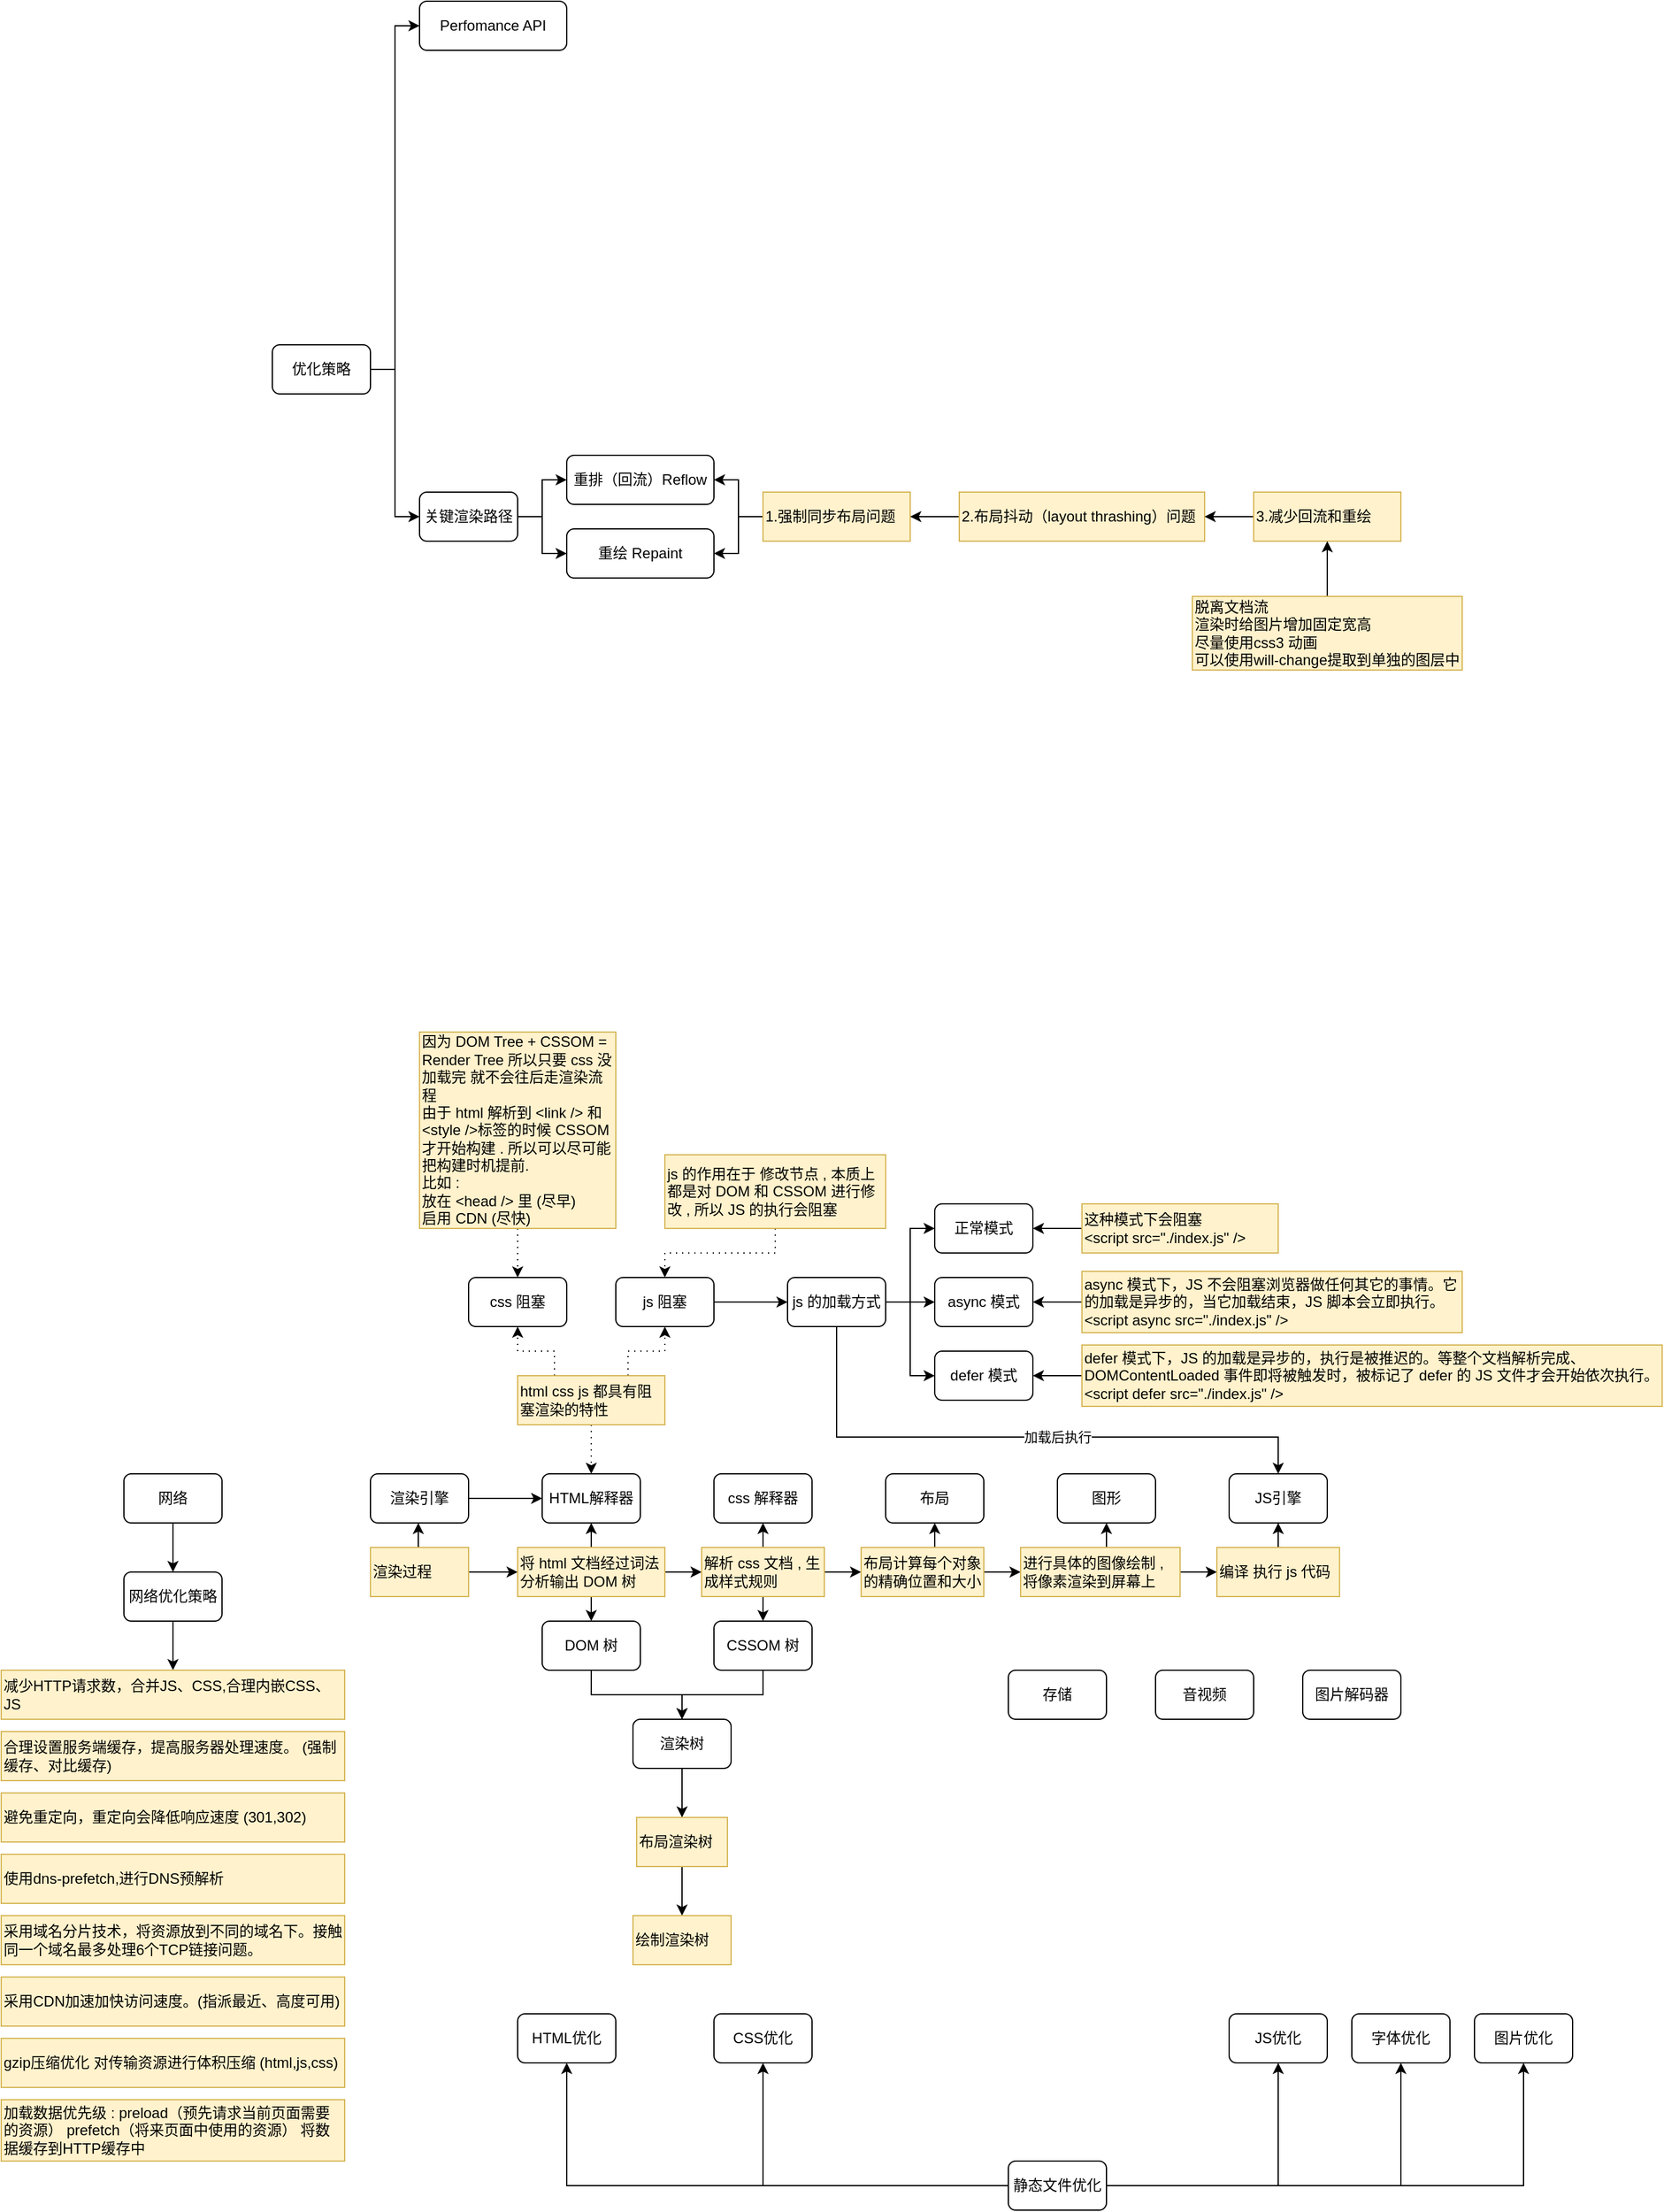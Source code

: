 <mxfile version="24.4.13" type="github">
  <diagram name="第 1 页" id="fa3JzIOEpzAEIbz7c-mS">
    <mxGraphModel dx="2048" dy="725" grid="1" gridSize="10" guides="1" tooltips="1" connect="1" arrows="1" fold="1" page="1" pageScale="1" pageWidth="827" pageHeight="1169" math="0" shadow="0">
      <root>
        <mxCell id="0" />
        <mxCell id="1" parent="0" />
        <mxCell id="NSkligS_rQyxowmOvO4k-1" value="Perfomance API" style="rounded=1;whiteSpace=wrap;html=1;" parent="1" vertex="1">
          <mxGeometry x="160" y="40" width="120" height="40" as="geometry" />
        </mxCell>
        <mxCell id="NSkligS_rQyxowmOvO4k-12" style="edgeStyle=orthogonalEdgeStyle;rounded=0;orthogonalLoop=1;jettySize=auto;html=1;exitX=1;exitY=0.5;exitDx=0;exitDy=0;entryX=0;entryY=0.5;entryDx=0;entryDy=0;" parent="1" source="NSkligS_rQyxowmOvO4k-2" target="NSkligS_rQyxowmOvO4k-1" edge="1">
          <mxGeometry relative="1" as="geometry" />
        </mxCell>
        <mxCell id="NSkligS_rQyxowmOvO4k-14" style="edgeStyle=orthogonalEdgeStyle;rounded=0;orthogonalLoop=1;jettySize=auto;html=1;exitX=1;exitY=0.5;exitDx=0;exitDy=0;entryX=0;entryY=0.5;entryDx=0;entryDy=0;" parent="1" source="NSkligS_rQyxowmOvO4k-2" target="NSkligS_rQyxowmOvO4k-5" edge="1">
          <mxGeometry relative="1" as="geometry" />
        </mxCell>
        <mxCell id="NSkligS_rQyxowmOvO4k-2" value="优化策略" style="rounded=1;whiteSpace=wrap;html=1;" parent="1" vertex="1">
          <mxGeometry x="40" y="320" width="80" height="40" as="geometry" />
        </mxCell>
        <mxCell id="MznTz92uBUtgQGI_7qWU-5" style="edgeStyle=orthogonalEdgeStyle;rounded=0;orthogonalLoop=1;jettySize=auto;html=1;exitX=0.5;exitY=1;exitDx=0;exitDy=0;entryX=0.5;entryY=0;entryDx=0;entryDy=0;" edge="1" parent="1" source="NSkligS_rQyxowmOvO4k-3" target="NSkligS_rQyxowmOvO4k-21">
          <mxGeometry relative="1" as="geometry" />
        </mxCell>
        <mxCell id="NSkligS_rQyxowmOvO4k-3" value="网络优化策略" style="rounded=1;whiteSpace=wrap;html=1;" parent="1" vertex="1">
          <mxGeometry x="-81" y="1320" width="80" height="40" as="geometry" />
        </mxCell>
        <mxCell id="NSkligS_rQyxowmOvO4k-31" style="edgeStyle=orthogonalEdgeStyle;rounded=0;orthogonalLoop=1;jettySize=auto;html=1;exitX=1;exitY=0.5;exitDx=0;exitDy=0;entryX=0;entryY=0.5;entryDx=0;entryDy=0;" parent="1" source="NSkligS_rQyxowmOvO4k-5" target="NSkligS_rQyxowmOvO4k-29" edge="1">
          <mxGeometry relative="1" as="geometry" />
        </mxCell>
        <mxCell id="NSkligS_rQyxowmOvO4k-33" style="edgeStyle=orthogonalEdgeStyle;rounded=0;orthogonalLoop=1;jettySize=auto;html=1;exitX=1;exitY=0.5;exitDx=0;exitDy=0;entryX=0;entryY=0.5;entryDx=0;entryDy=0;" parent="1" source="NSkligS_rQyxowmOvO4k-5" target="NSkligS_rQyxowmOvO4k-30" edge="1">
          <mxGeometry relative="1" as="geometry" />
        </mxCell>
        <mxCell id="NSkligS_rQyxowmOvO4k-5" value="关键渲染路径" style="rounded=1;whiteSpace=wrap;html=1;" parent="1" vertex="1">
          <mxGeometry x="160" y="440" width="80" height="40" as="geometry" />
        </mxCell>
        <mxCell id="MznTz92uBUtgQGI_7qWU-7" style="edgeStyle=orthogonalEdgeStyle;rounded=0;orthogonalLoop=1;jettySize=auto;html=1;exitX=0;exitY=0.5;exitDx=0;exitDy=0;entryX=0.5;entryY=1;entryDx=0;entryDy=0;" edge="1" parent="1" source="NSkligS_rQyxowmOvO4k-6" target="NSkligS_rQyxowmOvO4k-8">
          <mxGeometry relative="1" as="geometry" />
        </mxCell>
        <mxCell id="MznTz92uBUtgQGI_7qWU-8" style="edgeStyle=orthogonalEdgeStyle;rounded=0;orthogonalLoop=1;jettySize=auto;html=1;exitX=0;exitY=0.5;exitDx=0;exitDy=0;entryX=0.5;entryY=1;entryDx=0;entryDy=0;" edge="1" parent="1" source="NSkligS_rQyxowmOvO4k-6" target="NSkligS_rQyxowmOvO4k-9">
          <mxGeometry relative="1" as="geometry" />
        </mxCell>
        <mxCell id="MznTz92uBUtgQGI_7qWU-9" style="edgeStyle=orthogonalEdgeStyle;rounded=0;orthogonalLoop=1;jettySize=auto;html=1;exitX=1;exitY=0.5;exitDx=0;exitDy=0;entryX=0.5;entryY=1;entryDx=0;entryDy=0;" edge="1" parent="1" source="NSkligS_rQyxowmOvO4k-6" target="NSkligS_rQyxowmOvO4k-10">
          <mxGeometry relative="1" as="geometry" />
        </mxCell>
        <mxCell id="MznTz92uBUtgQGI_7qWU-10" style="edgeStyle=orthogonalEdgeStyle;rounded=0;orthogonalLoop=1;jettySize=auto;html=1;exitX=1;exitY=0.5;exitDx=0;exitDy=0;entryX=0.5;entryY=1;entryDx=0;entryDy=0;" edge="1" parent="1" source="NSkligS_rQyxowmOvO4k-6" target="NSkligS_rQyxowmOvO4k-11">
          <mxGeometry relative="1" as="geometry" />
        </mxCell>
        <mxCell id="MznTz92uBUtgQGI_7qWU-11" style="edgeStyle=orthogonalEdgeStyle;rounded=0;orthogonalLoop=1;jettySize=auto;html=1;exitX=1;exitY=0.5;exitDx=0;exitDy=0;entryX=0.5;entryY=1;entryDx=0;entryDy=0;" edge="1" parent="1" source="NSkligS_rQyxowmOvO4k-6" target="NSkligS_rQyxowmOvO4k-7">
          <mxGeometry relative="1" as="geometry" />
        </mxCell>
        <mxCell id="NSkligS_rQyxowmOvO4k-6" value="静态文件优化" style="rounded=1;whiteSpace=wrap;html=1;" parent="1" vertex="1">
          <mxGeometry x="640" y="1800" width="80" height="40" as="geometry" />
        </mxCell>
        <mxCell id="NSkligS_rQyxowmOvO4k-7" value="图片优化" style="rounded=1;whiteSpace=wrap;html=1;" parent="1" vertex="1">
          <mxGeometry x="1020" y="1680" width="80" height="40" as="geometry" />
        </mxCell>
        <mxCell id="NSkligS_rQyxowmOvO4k-8" value="HTML优化" style="rounded=1;whiteSpace=wrap;html=1;" parent="1" vertex="1">
          <mxGeometry x="240" y="1680" width="80" height="40" as="geometry" />
        </mxCell>
        <mxCell id="NSkligS_rQyxowmOvO4k-9" value="CSS优化" style="rounded=1;whiteSpace=wrap;html=1;" parent="1" vertex="1">
          <mxGeometry x="400" y="1680" width="80" height="40" as="geometry" />
        </mxCell>
        <mxCell id="NSkligS_rQyxowmOvO4k-10" value="JS优化" style="rounded=1;whiteSpace=wrap;html=1;" parent="1" vertex="1">
          <mxGeometry x="820" y="1680" width="80" height="40" as="geometry" />
        </mxCell>
        <mxCell id="NSkligS_rQyxowmOvO4k-11" value="字体优化" style="rounded=1;whiteSpace=wrap;html=1;" parent="1" vertex="1">
          <mxGeometry x="920" y="1680" width="80" height="40" as="geometry" />
        </mxCell>
        <mxCell id="NSkligS_rQyxowmOvO4k-21" value="减少HTTP请求数，合并JS、CSS,合理内嵌CSS、JS" style="text;html=1;align=left;verticalAlign=middle;whiteSpace=wrap;rounded=0;fillColor=#fff2cc;strokeColor=#d6b656;" parent="1" vertex="1">
          <mxGeometry x="-181" y="1400" width="280" height="40" as="geometry" />
        </mxCell>
        <mxCell id="NSkligS_rQyxowmOvO4k-22" value="合理设置服务端缓存，提高服务器处理速度。 (强制缓存、对比缓存)" style="text;html=1;align=left;verticalAlign=middle;whiteSpace=wrap;rounded=0;fillColor=#fff2cc;strokeColor=#d6b656;" parent="1" vertex="1">
          <mxGeometry x="-181" y="1450" width="280" height="40" as="geometry" />
        </mxCell>
        <mxCell id="NSkligS_rQyxowmOvO4k-23" value="避免重定向，重定向会降低响应速度 (301,302)" style="text;html=1;align=left;verticalAlign=middle;whiteSpace=wrap;rounded=0;fillColor=#fff2cc;strokeColor=#d6b656;" parent="1" vertex="1">
          <mxGeometry x="-181" y="1500" width="280" height="40" as="geometry" />
        </mxCell>
        <mxCell id="NSkligS_rQyxowmOvO4k-24" value="使用dns-prefetch,进行DNS预解析" style="text;html=1;align=left;verticalAlign=middle;whiteSpace=wrap;rounded=0;fillColor=#fff2cc;strokeColor=#d6b656;" parent="1" vertex="1">
          <mxGeometry x="-181" y="1550" width="280" height="40" as="geometry" />
        </mxCell>
        <mxCell id="NSkligS_rQyxowmOvO4k-25" value="采用域名分片技术，将资源放到不同的域名下。接触同一个域名最多处理6个TCP链接问题。" style="text;html=1;align=left;verticalAlign=middle;whiteSpace=wrap;rounded=0;fillColor=#fff2cc;strokeColor=#d6b656;" parent="1" vertex="1">
          <mxGeometry x="-181" y="1600" width="280" height="40" as="geometry" />
        </mxCell>
        <mxCell id="NSkligS_rQyxowmOvO4k-26" value="采用CDN加速加快访问速度。(指派最近、高度可用)" style="text;html=1;align=left;verticalAlign=middle;whiteSpace=wrap;rounded=0;fillColor=#fff2cc;strokeColor=#d6b656;" parent="1" vertex="1">
          <mxGeometry x="-181" y="1650" width="280" height="40" as="geometry" />
        </mxCell>
        <mxCell id="NSkligS_rQyxowmOvO4k-27" value="gzip压缩优化 对传输资源进行体积压缩 (html,js,css)" style="text;html=1;align=left;verticalAlign=middle;whiteSpace=wrap;rounded=0;fillColor=#fff2cc;strokeColor=#d6b656;" parent="1" vertex="1">
          <mxGeometry x="-181" y="1700" width="280" height="40" as="geometry" />
        </mxCell>
        <mxCell id="NSkligS_rQyxowmOvO4k-28" value="加载数据优先级 : preload（预先请求当前页面需要的资源） prefetch（将来页面中使用的资源） 将数据缓存到HTTP缓存中" style="text;html=1;align=left;verticalAlign=middle;whiteSpace=wrap;rounded=0;fillColor=#fff2cc;strokeColor=#d6b656;" parent="1" vertex="1">
          <mxGeometry x="-181" y="1750" width="280" height="50" as="geometry" />
        </mxCell>
        <mxCell id="NSkligS_rQyxowmOvO4k-29" value="重排（回流）Reflow" style="rounded=1;whiteSpace=wrap;html=1;" parent="1" vertex="1">
          <mxGeometry x="280" y="410" width="120" height="40" as="geometry" />
        </mxCell>
        <mxCell id="NSkligS_rQyxowmOvO4k-30" value="重绘 Repaint" style="rounded=1;whiteSpace=wrap;html=1;" parent="1" vertex="1">
          <mxGeometry x="280" y="470" width="120" height="40" as="geometry" />
        </mxCell>
        <mxCell id="NSkligS_rQyxowmOvO4k-37" style="edgeStyle=orthogonalEdgeStyle;rounded=0;orthogonalLoop=1;jettySize=auto;html=1;exitX=0;exitY=0.5;exitDx=0;exitDy=0;" parent="1" source="NSkligS_rQyxowmOvO4k-34" target="NSkligS_rQyxowmOvO4k-29" edge="1">
          <mxGeometry relative="1" as="geometry" />
        </mxCell>
        <mxCell id="NSkligS_rQyxowmOvO4k-40" style="edgeStyle=orthogonalEdgeStyle;rounded=0;orthogonalLoop=1;jettySize=auto;html=1;exitX=0;exitY=0.5;exitDx=0;exitDy=0;entryX=1;entryY=0.5;entryDx=0;entryDy=0;" parent="1" source="NSkligS_rQyxowmOvO4k-34" target="NSkligS_rQyxowmOvO4k-30" edge="1">
          <mxGeometry relative="1" as="geometry" />
        </mxCell>
        <mxCell id="NSkligS_rQyxowmOvO4k-34" value="1.强制同步布局问题" style="text;html=1;align=left;verticalAlign=middle;whiteSpace=wrap;rounded=0;fillColor=#fff2cc;strokeColor=#d6b656;" parent="1" vertex="1">
          <mxGeometry x="440" y="440" width="120" height="40" as="geometry" />
        </mxCell>
        <mxCell id="NSkligS_rQyxowmOvO4k-38" style="edgeStyle=orthogonalEdgeStyle;rounded=0;orthogonalLoop=1;jettySize=auto;html=1;exitX=0;exitY=0.5;exitDx=0;exitDy=0;entryX=1;entryY=0.5;entryDx=0;entryDy=0;" parent="1" source="NSkligS_rQyxowmOvO4k-35" target="NSkligS_rQyxowmOvO4k-34" edge="1">
          <mxGeometry relative="1" as="geometry" />
        </mxCell>
        <mxCell id="NSkligS_rQyxowmOvO4k-35" value="2.布局抖动（layout thrashing）问题" style="text;html=1;align=left;verticalAlign=middle;whiteSpace=wrap;rounded=0;fillColor=#fff2cc;strokeColor=#d6b656;" parent="1" vertex="1">
          <mxGeometry x="600" y="440" width="200" height="40" as="geometry" />
        </mxCell>
        <mxCell id="NSkligS_rQyxowmOvO4k-39" style="edgeStyle=orthogonalEdgeStyle;rounded=0;orthogonalLoop=1;jettySize=auto;html=1;exitX=0;exitY=0.5;exitDx=0;exitDy=0;entryX=1;entryY=0.5;entryDx=0;entryDy=0;" parent="1" source="NSkligS_rQyxowmOvO4k-36" target="NSkligS_rQyxowmOvO4k-35" edge="1">
          <mxGeometry relative="1" as="geometry" />
        </mxCell>
        <mxCell id="NSkligS_rQyxowmOvO4k-36" value="3.减少回流和重绘" style="text;html=1;align=left;verticalAlign=middle;whiteSpace=wrap;rounded=0;fillColor=#fff2cc;strokeColor=#d6b656;" parent="1" vertex="1">
          <mxGeometry x="840" y="440" width="120" height="40" as="geometry" />
        </mxCell>
        <mxCell id="NSkligS_rQyxowmOvO4k-43" style="edgeStyle=orthogonalEdgeStyle;rounded=0;orthogonalLoop=1;jettySize=auto;html=1;exitX=0.5;exitY=0;exitDx=0;exitDy=0;entryX=0.5;entryY=1;entryDx=0;entryDy=0;" parent="1" source="NSkligS_rQyxowmOvO4k-41" target="NSkligS_rQyxowmOvO4k-36" edge="1">
          <mxGeometry relative="1" as="geometry" />
        </mxCell>
        <mxCell id="NSkligS_rQyxowmOvO4k-41" value="&lt;div&gt;脱离文档流&lt;/div&gt;&lt;div&gt;渲染时给图片增加固定宽高&lt;/div&gt;&lt;div&gt;尽量使用css3 动画&lt;/div&gt;&lt;div&gt;可以使用will-change提取到单独的图层中&lt;/div&gt;" style="text;html=1;align=left;verticalAlign=middle;whiteSpace=wrap;rounded=0;fillColor=#fff2cc;strokeColor=#d6b656;" parent="1" vertex="1">
          <mxGeometry x="790" y="525" width="220" height="60" as="geometry" />
        </mxCell>
        <mxCell id="zD0Xw_IBZpKbBdzINucS-46" style="edgeStyle=orthogonalEdgeStyle;rounded=0;orthogonalLoop=1;jettySize=auto;html=1;exitX=1;exitY=0.5;exitDx=0;exitDy=0;entryX=0;entryY=0.5;entryDx=0;entryDy=0;" parent="1" source="zD0Xw_IBZpKbBdzINucS-2" target="zD0Xw_IBZpKbBdzINucS-4" edge="1">
          <mxGeometry relative="1" as="geometry" />
        </mxCell>
        <mxCell id="zD0Xw_IBZpKbBdzINucS-2" value="渲染引擎" style="rounded=1;whiteSpace=wrap;html=1;" parent="1" vertex="1">
          <mxGeometry x="120" y="1240" width="80" height="40" as="geometry" />
        </mxCell>
        <mxCell id="zD0Xw_IBZpKbBdzINucS-3" value="JS引擎" style="rounded=1;whiteSpace=wrap;html=1;" parent="1" vertex="1">
          <mxGeometry x="820" y="1240" width="80" height="40" as="geometry" />
        </mxCell>
        <mxCell id="zD0Xw_IBZpKbBdzINucS-4" value="HTML解释器" style="rounded=1;whiteSpace=wrap;html=1;" parent="1" vertex="1">
          <mxGeometry x="260" y="1240" width="80" height="40" as="geometry" />
        </mxCell>
        <mxCell id="zD0Xw_IBZpKbBdzINucS-11" value="图片解码器" style="rounded=1;whiteSpace=wrap;html=1;" parent="1" vertex="1">
          <mxGeometry x="880" y="1400" width="80" height="40" as="geometry" />
        </mxCell>
        <mxCell id="zD0Xw_IBZpKbBdzINucS-12" value="音视频" style="rounded=1;whiteSpace=wrap;html=1;" parent="1" vertex="1">
          <mxGeometry x="760" y="1400" width="80" height="40" as="geometry" />
        </mxCell>
        <mxCell id="zD0Xw_IBZpKbBdzINucS-13" value="图形" style="rounded=1;whiteSpace=wrap;html=1;" parent="1" vertex="1">
          <mxGeometry x="680" y="1240" width="80" height="40" as="geometry" />
        </mxCell>
        <mxCell id="zD0Xw_IBZpKbBdzINucS-14" value="存储" style="rounded=1;whiteSpace=wrap;html=1;" parent="1" vertex="1">
          <mxGeometry x="640" y="1400" width="80" height="40" as="geometry" />
        </mxCell>
        <mxCell id="MznTz92uBUtgQGI_7qWU-4" style="edgeStyle=orthogonalEdgeStyle;rounded=0;orthogonalLoop=1;jettySize=auto;html=1;exitX=0.5;exitY=1;exitDx=0;exitDy=0;" edge="1" parent="1" source="zD0Xw_IBZpKbBdzINucS-15" target="NSkligS_rQyxowmOvO4k-3">
          <mxGeometry relative="1" as="geometry" />
        </mxCell>
        <mxCell id="zD0Xw_IBZpKbBdzINucS-15" value="网络" style="rounded=1;whiteSpace=wrap;html=1;" parent="1" vertex="1">
          <mxGeometry x="-81" y="1240" width="80" height="40" as="geometry" />
        </mxCell>
        <mxCell id="zD0Xw_IBZpKbBdzINucS-16" value="布局" style="rounded=1;whiteSpace=wrap;html=1;" parent="1" vertex="1">
          <mxGeometry x="540" y="1240" width="80" height="40" as="geometry" />
        </mxCell>
        <mxCell id="zD0Xw_IBZpKbBdzINucS-17" value="css 解释器" style="rounded=1;whiteSpace=wrap;html=1;" parent="1" vertex="1">
          <mxGeometry x="400" y="1240" width="80" height="40" as="geometry" />
        </mxCell>
        <mxCell id="zD0Xw_IBZpKbBdzINucS-23" style="edgeStyle=orthogonalEdgeStyle;rounded=0;orthogonalLoop=1;jettySize=auto;html=1;exitX=0.5;exitY=0;exitDx=0;exitDy=0;" parent="1" edge="1">
          <mxGeometry relative="1" as="geometry">
            <mxPoint x="159" y="1300" as="sourcePoint" />
            <mxPoint x="159" y="1280" as="targetPoint" />
          </mxGeometry>
        </mxCell>
        <mxCell id="zD0Xw_IBZpKbBdzINucS-31" style="edgeStyle=orthogonalEdgeStyle;rounded=0;orthogonalLoop=1;jettySize=auto;html=1;exitX=1;exitY=0.5;exitDx=0;exitDy=0;entryX=0;entryY=0.5;entryDx=0;entryDy=0;" parent="1" source="zD0Xw_IBZpKbBdzINucS-22" target="zD0Xw_IBZpKbBdzINucS-24" edge="1">
          <mxGeometry relative="1" as="geometry" />
        </mxCell>
        <mxCell id="zD0Xw_IBZpKbBdzINucS-22" value="渲染过程" style="text;html=1;align=left;verticalAlign=middle;whiteSpace=wrap;rounded=0;fillColor=#fff2cc;strokeColor=#d6b656;" parent="1" vertex="1">
          <mxGeometry x="120" y="1300" width="80" height="40" as="geometry" />
        </mxCell>
        <mxCell id="zD0Xw_IBZpKbBdzINucS-33" style="edgeStyle=orthogonalEdgeStyle;rounded=0;orthogonalLoop=1;jettySize=auto;html=1;exitX=1;exitY=0.5;exitDx=0;exitDy=0;entryX=0;entryY=0.5;entryDx=0;entryDy=0;" parent="1" source="zD0Xw_IBZpKbBdzINucS-24" target="zD0Xw_IBZpKbBdzINucS-26" edge="1">
          <mxGeometry relative="1" as="geometry" />
        </mxCell>
        <mxCell id="zD0Xw_IBZpKbBdzINucS-40" style="edgeStyle=orthogonalEdgeStyle;rounded=0;orthogonalLoop=1;jettySize=auto;html=1;exitX=0.5;exitY=0;exitDx=0;exitDy=0;" parent="1" source="zD0Xw_IBZpKbBdzINucS-24" target="zD0Xw_IBZpKbBdzINucS-4" edge="1">
          <mxGeometry relative="1" as="geometry" />
        </mxCell>
        <mxCell id="zD0Xw_IBZpKbBdzINucS-55" style="edgeStyle=orthogonalEdgeStyle;rounded=0;orthogonalLoop=1;jettySize=auto;html=1;exitX=0.5;exitY=1;exitDx=0;exitDy=0;entryX=0.5;entryY=0;entryDx=0;entryDy=0;" parent="1" source="zD0Xw_IBZpKbBdzINucS-24" target="zD0Xw_IBZpKbBdzINucS-52" edge="1">
          <mxGeometry relative="1" as="geometry" />
        </mxCell>
        <mxCell id="zD0Xw_IBZpKbBdzINucS-24" value="将 html 文档经过词法分析输出 DOM 树" style="text;html=1;align=left;verticalAlign=middle;whiteSpace=wrap;rounded=0;fillColor=#fff2cc;strokeColor=#d6b656;" parent="1" vertex="1">
          <mxGeometry x="240" y="1300" width="120" height="40" as="geometry" />
        </mxCell>
        <mxCell id="zD0Xw_IBZpKbBdzINucS-34" style="edgeStyle=orthogonalEdgeStyle;rounded=0;orthogonalLoop=1;jettySize=auto;html=1;exitX=1;exitY=0.5;exitDx=0;exitDy=0;entryX=0;entryY=0.5;entryDx=0;entryDy=0;" parent="1" source="zD0Xw_IBZpKbBdzINucS-26" target="zD0Xw_IBZpKbBdzINucS-27" edge="1">
          <mxGeometry relative="1" as="geometry" />
        </mxCell>
        <mxCell id="zD0Xw_IBZpKbBdzINucS-41" style="edgeStyle=orthogonalEdgeStyle;rounded=0;orthogonalLoop=1;jettySize=auto;html=1;exitX=0.5;exitY=0;exitDx=0;exitDy=0;entryX=0.5;entryY=1;entryDx=0;entryDy=0;" parent="1" source="zD0Xw_IBZpKbBdzINucS-26" target="zD0Xw_IBZpKbBdzINucS-17" edge="1">
          <mxGeometry relative="1" as="geometry" />
        </mxCell>
        <mxCell id="zD0Xw_IBZpKbBdzINucS-56" style="edgeStyle=orthogonalEdgeStyle;rounded=0;orthogonalLoop=1;jettySize=auto;html=1;exitX=0.5;exitY=1;exitDx=0;exitDy=0;entryX=0.5;entryY=0;entryDx=0;entryDy=0;" parent="1" source="zD0Xw_IBZpKbBdzINucS-26" target="zD0Xw_IBZpKbBdzINucS-51" edge="1">
          <mxGeometry relative="1" as="geometry" />
        </mxCell>
        <mxCell id="zD0Xw_IBZpKbBdzINucS-26" value="解析 css 文档 , 生成样式规则" style="text;html=1;align=left;verticalAlign=middle;whiteSpace=wrap;rounded=0;fillColor=#fff2cc;strokeColor=#d6b656;" parent="1" vertex="1">
          <mxGeometry x="390" y="1300" width="100" height="40" as="geometry" />
        </mxCell>
        <mxCell id="zD0Xw_IBZpKbBdzINucS-35" style="edgeStyle=orthogonalEdgeStyle;rounded=0;orthogonalLoop=1;jettySize=auto;html=1;exitX=1;exitY=0.5;exitDx=0;exitDy=0;entryX=0;entryY=0.5;entryDx=0;entryDy=0;" parent="1" source="zD0Xw_IBZpKbBdzINucS-27" target="zD0Xw_IBZpKbBdzINucS-28" edge="1">
          <mxGeometry relative="1" as="geometry" />
        </mxCell>
        <mxCell id="zD0Xw_IBZpKbBdzINucS-42" style="edgeStyle=orthogonalEdgeStyle;rounded=0;orthogonalLoop=1;jettySize=auto;html=1;exitX=0.5;exitY=0;exitDx=0;exitDy=0;entryX=0.5;entryY=1;entryDx=0;entryDy=0;" parent="1" source="zD0Xw_IBZpKbBdzINucS-27" target="zD0Xw_IBZpKbBdzINucS-16" edge="1">
          <mxGeometry relative="1" as="geometry" />
        </mxCell>
        <mxCell id="zD0Xw_IBZpKbBdzINucS-27" value="布局计算每个对象的精确位置和大小" style="text;html=1;align=left;verticalAlign=middle;whiteSpace=wrap;rounded=0;fillColor=#fff2cc;strokeColor=#d6b656;" parent="1" vertex="1">
          <mxGeometry x="520" y="1300" width="100" height="40" as="geometry" />
        </mxCell>
        <mxCell id="zD0Xw_IBZpKbBdzINucS-36" style="edgeStyle=orthogonalEdgeStyle;rounded=0;orthogonalLoop=1;jettySize=auto;html=1;exitX=1;exitY=0.5;exitDx=0;exitDy=0;" parent="1" source="zD0Xw_IBZpKbBdzINucS-28" target="zD0Xw_IBZpKbBdzINucS-29" edge="1">
          <mxGeometry relative="1" as="geometry" />
        </mxCell>
        <mxCell id="zD0Xw_IBZpKbBdzINucS-43" style="edgeStyle=orthogonalEdgeStyle;rounded=0;orthogonalLoop=1;jettySize=auto;html=1;exitX=0.5;exitY=0;exitDx=0;exitDy=0;entryX=0.5;entryY=1;entryDx=0;entryDy=0;" parent="1" source="zD0Xw_IBZpKbBdzINucS-28" target="zD0Xw_IBZpKbBdzINucS-13" edge="1">
          <mxGeometry relative="1" as="geometry" />
        </mxCell>
        <mxCell id="zD0Xw_IBZpKbBdzINucS-28" value="进行具体的图像绘制 , 将像素渲染到屏幕上" style="text;html=1;align=left;verticalAlign=middle;whiteSpace=wrap;rounded=0;fillColor=#fff2cc;strokeColor=#d6b656;" parent="1" vertex="1">
          <mxGeometry x="650" y="1300" width="130" height="40" as="geometry" />
        </mxCell>
        <mxCell id="zD0Xw_IBZpKbBdzINucS-44" style="edgeStyle=orthogonalEdgeStyle;rounded=0;orthogonalLoop=1;jettySize=auto;html=1;exitX=0.5;exitY=0;exitDx=0;exitDy=0;" parent="1" source="zD0Xw_IBZpKbBdzINucS-29" target="zD0Xw_IBZpKbBdzINucS-3" edge="1">
          <mxGeometry relative="1" as="geometry" />
        </mxCell>
        <mxCell id="zD0Xw_IBZpKbBdzINucS-29" value="编译 执行 js 代码" style="text;html=1;align=left;verticalAlign=middle;whiteSpace=wrap;rounded=0;fillColor=#fff2cc;strokeColor=#d6b656;" parent="1" vertex="1">
          <mxGeometry x="810" y="1300" width="100" height="40" as="geometry" />
        </mxCell>
        <mxCell id="zD0Xw_IBZpKbBdzINucS-32" style="edgeStyle=orthogonalEdgeStyle;rounded=0;orthogonalLoop=1;jettySize=auto;html=1;exitX=0.5;exitY=1;exitDx=0;exitDy=0;" parent="1" source="zD0Xw_IBZpKbBdzINucS-4" target="zD0Xw_IBZpKbBdzINucS-4" edge="1">
          <mxGeometry relative="1" as="geometry" />
        </mxCell>
        <mxCell id="zD0Xw_IBZpKbBdzINucS-47" value="css 阻塞" style="rounded=1;whiteSpace=wrap;html=1;" parent="1" vertex="1">
          <mxGeometry x="200" y="1080" width="80" height="40" as="geometry" />
        </mxCell>
        <mxCell id="zD0Xw_IBZpKbBdzINucS-77" style="edgeStyle=orthogonalEdgeStyle;rounded=0;orthogonalLoop=1;jettySize=auto;html=1;exitX=1;exitY=0.5;exitDx=0;exitDy=0;entryX=0;entryY=0.5;entryDx=0;entryDy=0;" parent="1" source="zD0Xw_IBZpKbBdzINucS-48" target="zD0Xw_IBZpKbBdzINucS-74" edge="1">
          <mxGeometry relative="1" as="geometry" />
        </mxCell>
        <mxCell id="zD0Xw_IBZpKbBdzINucS-78" style="edgeStyle=orthogonalEdgeStyle;rounded=0;orthogonalLoop=1;jettySize=auto;html=1;exitX=1;exitY=0.5;exitDx=0;exitDy=0;entryX=0;entryY=0.5;entryDx=0;entryDy=0;" parent="1" source="zD0Xw_IBZpKbBdzINucS-48" target="zD0Xw_IBZpKbBdzINucS-76" edge="1">
          <mxGeometry relative="1" as="geometry" />
        </mxCell>
        <mxCell id="zD0Xw_IBZpKbBdzINucS-79" style="edgeStyle=orthogonalEdgeStyle;rounded=0;orthogonalLoop=1;jettySize=auto;html=1;exitX=1;exitY=0.5;exitDx=0;exitDy=0;entryX=0;entryY=0.5;entryDx=0;entryDy=0;" parent="1" source="zD0Xw_IBZpKbBdzINucS-48" target="zD0Xw_IBZpKbBdzINucS-75" edge="1">
          <mxGeometry relative="1" as="geometry" />
        </mxCell>
        <mxCell id="MznTz92uBUtgQGI_7qWU-1" style="edgeStyle=orthogonalEdgeStyle;rounded=0;orthogonalLoop=1;jettySize=auto;html=1;exitX=0.5;exitY=1;exitDx=0;exitDy=0;entryX=0.5;entryY=0;entryDx=0;entryDy=0;" edge="1" parent="1" source="zD0Xw_IBZpKbBdzINucS-48" target="zD0Xw_IBZpKbBdzINucS-3">
          <mxGeometry relative="1" as="geometry">
            <Array as="points">
              <mxPoint x="500" y="1210" />
              <mxPoint x="860" y="1210" />
            </Array>
          </mxGeometry>
        </mxCell>
        <mxCell id="MznTz92uBUtgQGI_7qWU-2" value="加载后执行" style="edgeLabel;html=1;align=center;verticalAlign=middle;resizable=0;points=[];" vertex="1" connectable="0" parent="MznTz92uBUtgQGI_7qWU-1">
          <mxGeometry x="0.124" y="-2" relative="1" as="geometry">
            <mxPoint y="-2" as="offset" />
          </mxGeometry>
        </mxCell>
        <mxCell id="zD0Xw_IBZpKbBdzINucS-48" value="js 的加载方式" style="rounded=1;whiteSpace=wrap;html=1;" parent="1" vertex="1">
          <mxGeometry x="460" y="1080" width="80" height="40" as="geometry" />
        </mxCell>
        <mxCell id="zD0Xw_IBZpKbBdzINucS-73" style="edgeStyle=orthogonalEdgeStyle;rounded=0;orthogonalLoop=1;jettySize=auto;html=1;exitX=1;exitY=0.5;exitDx=0;exitDy=0;entryX=0;entryY=0.5;entryDx=0;entryDy=0;" parent="1" source="zD0Xw_IBZpKbBdzINucS-49" target="zD0Xw_IBZpKbBdzINucS-48" edge="1">
          <mxGeometry relative="1" as="geometry" />
        </mxCell>
        <mxCell id="zD0Xw_IBZpKbBdzINucS-49" value="js 阻塞" style="rounded=1;whiteSpace=wrap;html=1;" parent="1" vertex="1">
          <mxGeometry x="320" y="1080" width="80" height="40" as="geometry" />
        </mxCell>
        <mxCell id="zD0Xw_IBZpKbBdzINucS-59" style="edgeStyle=orthogonalEdgeStyle;rounded=0;orthogonalLoop=1;jettySize=auto;html=1;exitX=0.5;exitY=1;exitDx=0;exitDy=0;" parent="1" source="zD0Xw_IBZpKbBdzINucS-50" target="zD0Xw_IBZpKbBdzINucS-57" edge="1">
          <mxGeometry relative="1" as="geometry" />
        </mxCell>
        <mxCell id="zD0Xw_IBZpKbBdzINucS-50" value="渲染树" style="rounded=1;whiteSpace=wrap;html=1;" parent="1" vertex="1">
          <mxGeometry x="334" y="1440" width="80" height="40" as="geometry" />
        </mxCell>
        <mxCell id="zD0Xw_IBZpKbBdzINucS-54" style="edgeStyle=orthogonalEdgeStyle;rounded=0;orthogonalLoop=1;jettySize=auto;html=1;exitX=0.5;exitY=1;exitDx=0;exitDy=0;entryX=0.5;entryY=0;entryDx=0;entryDy=0;" parent="1" source="zD0Xw_IBZpKbBdzINucS-51" target="zD0Xw_IBZpKbBdzINucS-50" edge="1">
          <mxGeometry relative="1" as="geometry" />
        </mxCell>
        <mxCell id="zD0Xw_IBZpKbBdzINucS-51" value="CSSOM 树" style="rounded=1;whiteSpace=wrap;html=1;" parent="1" vertex="1">
          <mxGeometry x="400" y="1360" width="80" height="40" as="geometry" />
        </mxCell>
        <mxCell id="zD0Xw_IBZpKbBdzINucS-53" style="edgeStyle=orthogonalEdgeStyle;rounded=0;orthogonalLoop=1;jettySize=auto;html=1;exitX=0.5;exitY=1;exitDx=0;exitDy=0;entryX=0.5;entryY=0;entryDx=0;entryDy=0;" parent="1" source="zD0Xw_IBZpKbBdzINucS-52" target="zD0Xw_IBZpKbBdzINucS-50" edge="1">
          <mxGeometry relative="1" as="geometry" />
        </mxCell>
        <mxCell id="zD0Xw_IBZpKbBdzINucS-52" value="DOM 树" style="rounded=1;whiteSpace=wrap;html=1;" parent="1" vertex="1">
          <mxGeometry x="260" y="1360" width="80" height="40" as="geometry" />
        </mxCell>
        <mxCell id="zD0Xw_IBZpKbBdzINucS-60" style="edgeStyle=orthogonalEdgeStyle;rounded=0;orthogonalLoop=1;jettySize=auto;html=1;exitX=0.5;exitY=1;exitDx=0;exitDy=0;" parent="1" source="zD0Xw_IBZpKbBdzINucS-57" target="zD0Xw_IBZpKbBdzINucS-58" edge="1">
          <mxGeometry relative="1" as="geometry" />
        </mxCell>
        <mxCell id="zD0Xw_IBZpKbBdzINucS-57" value="&lt;span style=&quot;text-align: center;&quot;&gt;布局渲染树&lt;/span&gt;" style="text;html=1;align=left;verticalAlign=middle;whiteSpace=wrap;rounded=0;fillColor=#fff2cc;strokeColor=#d6b656;" parent="1" vertex="1">
          <mxGeometry x="337" y="1520" width="74" height="40" as="geometry" />
        </mxCell>
        <mxCell id="zD0Xw_IBZpKbBdzINucS-58" value="&lt;span style=&quot;text-align: center;&quot;&gt;绘制渲染树&lt;/span&gt;" style="text;html=1;align=left;verticalAlign=middle;whiteSpace=wrap;rounded=0;fillColor=#fff2cc;strokeColor=#d6b656;" parent="1" vertex="1">
          <mxGeometry x="334" y="1600" width="80" height="40" as="geometry" />
        </mxCell>
        <mxCell id="zD0Xw_IBZpKbBdzINucS-62" style="edgeStyle=orthogonalEdgeStyle;rounded=0;orthogonalLoop=1;jettySize=auto;html=1;exitX=0.5;exitY=1;exitDx=0;exitDy=0;entryX=0.5;entryY=0;entryDx=0;entryDy=0;dashed=1;dashPattern=1 4;" parent="1" source="zD0Xw_IBZpKbBdzINucS-61" target="zD0Xw_IBZpKbBdzINucS-4" edge="1">
          <mxGeometry relative="1" as="geometry" />
        </mxCell>
        <mxCell id="zD0Xw_IBZpKbBdzINucS-67" style="edgeStyle=orthogonalEdgeStyle;rounded=0;orthogonalLoop=1;jettySize=auto;html=1;exitX=0.25;exitY=0;exitDx=0;exitDy=0;dashed=1;dashPattern=1 4;" parent="1" source="zD0Xw_IBZpKbBdzINucS-61" target="zD0Xw_IBZpKbBdzINucS-47" edge="1">
          <mxGeometry relative="1" as="geometry" />
        </mxCell>
        <mxCell id="zD0Xw_IBZpKbBdzINucS-68" style="edgeStyle=orthogonalEdgeStyle;rounded=0;orthogonalLoop=1;jettySize=auto;html=1;exitX=0.75;exitY=0;exitDx=0;exitDy=0;entryX=0.5;entryY=1;entryDx=0;entryDy=0;dashed=1;dashPattern=1 4;" parent="1" source="zD0Xw_IBZpKbBdzINucS-61" target="zD0Xw_IBZpKbBdzINucS-49" edge="1">
          <mxGeometry relative="1" as="geometry" />
        </mxCell>
        <mxCell id="zD0Xw_IBZpKbBdzINucS-61" value="html css js 都具有阻塞渲染的特性" style="text;html=1;align=left;verticalAlign=middle;whiteSpace=wrap;rounded=0;fillColor=#fff2cc;strokeColor=#d6b656;" parent="1" vertex="1">
          <mxGeometry x="240" y="1160" width="120" height="40" as="geometry" />
        </mxCell>
        <mxCell id="zD0Xw_IBZpKbBdzINucS-70" style="edgeStyle=orthogonalEdgeStyle;rounded=0;orthogonalLoop=1;jettySize=auto;html=1;exitX=0.5;exitY=1;exitDx=0;exitDy=0;entryX=0.5;entryY=0;entryDx=0;entryDy=0;dashed=1;dashPattern=1 4;" parent="1" source="zD0Xw_IBZpKbBdzINucS-69" target="zD0Xw_IBZpKbBdzINucS-47" edge="1">
          <mxGeometry relative="1" as="geometry" />
        </mxCell>
        <mxCell id="zD0Xw_IBZpKbBdzINucS-69" value="&lt;div&gt;因为 DOM Tree + CSSOM = Render Tree 所以只要 css 没加载完 就不会往后走渲染流程&lt;/div&gt;&lt;div&gt;由于 html 解析到 &amp;lt;link /&amp;gt; 和 &amp;lt;style /&amp;gt;标签的时候 CSSOM 才开始构建 . 所以可以尽可能把构建时机提前.&lt;/div&gt;&lt;div&gt;比如 :&lt;/div&gt;&lt;div&gt;放在 &amp;lt;head /&amp;gt; 里 (尽早)&lt;/div&gt;&lt;div&gt;启用 CDN (尽快)&lt;/div&gt;" style="text;html=1;align=left;verticalAlign=middle;whiteSpace=wrap;rounded=0;fillColor=#fff2cc;strokeColor=#d6b656;" parent="1" vertex="1">
          <mxGeometry x="160" y="880" width="160" height="160" as="geometry" />
        </mxCell>
        <mxCell id="zD0Xw_IBZpKbBdzINucS-72" style="edgeStyle=orthogonalEdgeStyle;rounded=0;orthogonalLoop=1;jettySize=auto;html=1;exitX=0.5;exitY=1;exitDx=0;exitDy=0;dashed=1;dashPattern=1 4;" parent="1" source="zD0Xw_IBZpKbBdzINucS-71" target="zD0Xw_IBZpKbBdzINucS-49" edge="1">
          <mxGeometry relative="1" as="geometry" />
        </mxCell>
        <mxCell id="zD0Xw_IBZpKbBdzINucS-71" value="js 的作用在于 修改节点 , 本质上都是对 DOM 和 CSSOM 进行修改 , 所以 JS 的执行会阻塞" style="text;html=1;align=left;verticalAlign=middle;whiteSpace=wrap;rounded=0;fillColor=#fff2cc;strokeColor=#d6b656;" parent="1" vertex="1">
          <mxGeometry x="360" y="980" width="180" height="60" as="geometry" />
        </mxCell>
        <mxCell id="zD0Xw_IBZpKbBdzINucS-74" value="正常模式" style="rounded=1;whiteSpace=wrap;html=1;" parent="1" vertex="1">
          <mxGeometry x="580" y="1020" width="80" height="40" as="geometry" />
        </mxCell>
        <mxCell id="zD0Xw_IBZpKbBdzINucS-75" value="async 模式" style="rounded=1;whiteSpace=wrap;html=1;" parent="1" vertex="1">
          <mxGeometry x="580" y="1080" width="80" height="40" as="geometry" />
        </mxCell>
        <mxCell id="zD0Xw_IBZpKbBdzINucS-76" value="defer 模式" style="rounded=1;whiteSpace=wrap;html=1;" parent="1" vertex="1">
          <mxGeometry x="580" y="1140" width="80" height="40" as="geometry" />
        </mxCell>
        <mxCell id="zD0Xw_IBZpKbBdzINucS-81" style="edgeStyle=orthogonalEdgeStyle;rounded=0;orthogonalLoop=1;jettySize=auto;html=1;exitX=0;exitY=0.5;exitDx=0;exitDy=0;" parent="1" source="zD0Xw_IBZpKbBdzINucS-80" target="zD0Xw_IBZpKbBdzINucS-74" edge="1">
          <mxGeometry relative="1" as="geometry">
            <mxPoint x="807" y="1080" as="sourcePoint" />
          </mxGeometry>
        </mxCell>
        <mxCell id="zD0Xw_IBZpKbBdzINucS-80" value="这种模式下会阻塞&lt;div&gt;&amp;lt;script src=&quot;./index.js&quot; /&amp;gt;&lt;br&gt;&lt;/div&gt;" style="text;html=1;align=left;verticalAlign=middle;whiteSpace=wrap;rounded=0;fillColor=#fff2cc;strokeColor=#d6b656;" parent="1" vertex="1">
          <mxGeometry x="700" y="1020" width="160" height="40" as="geometry" />
        </mxCell>
        <mxCell id="zD0Xw_IBZpKbBdzINucS-84" style="edgeStyle=orthogonalEdgeStyle;rounded=0;orthogonalLoop=1;jettySize=auto;html=1;exitX=0;exitY=0.5;exitDx=0;exitDy=0;entryX=1;entryY=0.5;entryDx=0;entryDy=0;" parent="1" source="zD0Xw_IBZpKbBdzINucS-82" target="zD0Xw_IBZpKbBdzINucS-75" edge="1">
          <mxGeometry relative="1" as="geometry" />
        </mxCell>
        <mxCell id="zD0Xw_IBZpKbBdzINucS-82" value="&lt;div&gt;&lt;div&gt;async 模式下，JS 不会阻塞浏览器做任何其它的事情。它的加载是异步的，当它加载结束，JS 脚本会立即执行。&lt;/div&gt;&lt;div&gt;&amp;lt;script async src=&quot;./index.js&quot; /&amp;gt;&lt;/div&gt;&lt;/div&gt;" style="text;html=1;align=left;verticalAlign=middle;whiteSpace=wrap;rounded=0;fillColor=#fff2cc;strokeColor=#d6b656;" parent="1" vertex="1">
          <mxGeometry x="700" y="1075" width="310" height="50" as="geometry" />
        </mxCell>
        <mxCell id="zD0Xw_IBZpKbBdzINucS-85" style="edgeStyle=orthogonalEdgeStyle;rounded=0;orthogonalLoop=1;jettySize=auto;html=1;exitX=0;exitY=0.5;exitDx=0;exitDy=0;entryX=1;entryY=0.5;entryDx=0;entryDy=0;" parent="1" source="zD0Xw_IBZpKbBdzINucS-83" target="zD0Xw_IBZpKbBdzINucS-76" edge="1">
          <mxGeometry relative="1" as="geometry" />
        </mxCell>
        <mxCell id="zD0Xw_IBZpKbBdzINucS-83" value="&lt;div&gt;&lt;div&gt;defer 模式下，JS 的加载是异步的，执行是被推迟的。等整个文档解析完成、DOMContentLoaded 事件即将被触发时，被标记了 defer 的 JS 文件才会开始依次执行。&lt;/div&gt;&lt;div&gt;&amp;lt;script defer src=&quot;./index.js&quot; /&amp;gt;&lt;/div&gt;&lt;/div&gt;" style="text;html=1;align=left;verticalAlign=middle;whiteSpace=wrap;rounded=0;fillColor=#fff2cc;strokeColor=#d6b656;" parent="1" vertex="1">
          <mxGeometry x="700" y="1135" width="473" height="50" as="geometry" />
        </mxCell>
      </root>
    </mxGraphModel>
  </diagram>
</mxfile>
